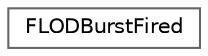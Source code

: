 digraph "Graphical Class Hierarchy"
{
 // INTERACTIVE_SVG=YES
 // LATEX_PDF_SIZE
  bgcolor="transparent";
  edge [fontname=Helvetica,fontsize=10,labelfontname=Helvetica,labelfontsize=10];
  node [fontname=Helvetica,fontsize=10,shape=box,height=0.2,width=0.4];
  rankdir="LR";
  Node0 [id="Node000000",label="FLODBurstFired",height=0.2,width=0.4,color="grey40", fillcolor="white", style="filled",URL="$da/d02/structFLODBurstFired.html",tooltip=" "];
}
